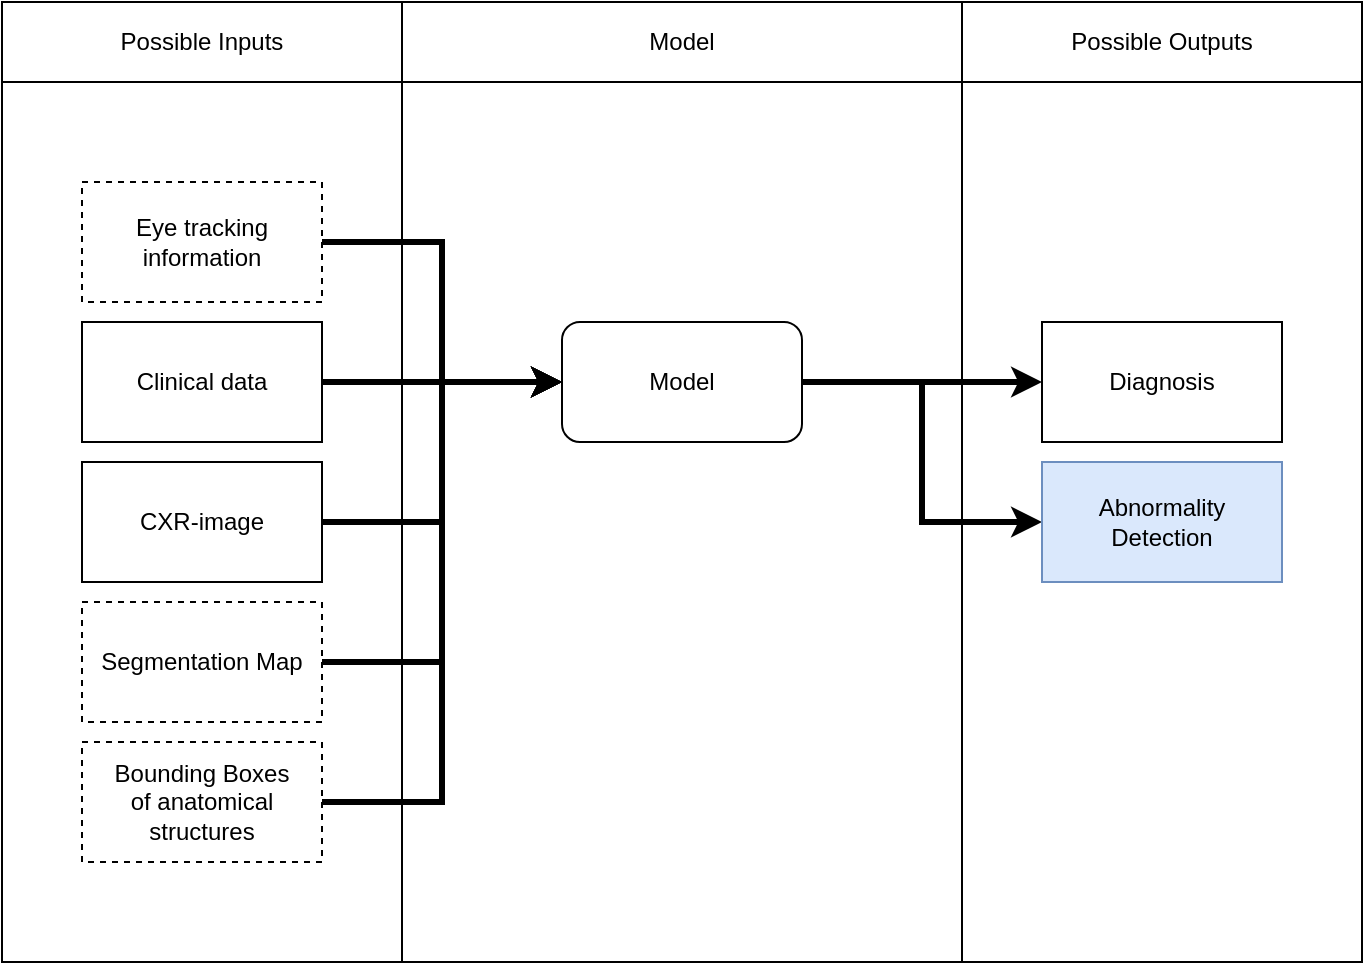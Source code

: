 <mxfile version="16.5.1" type="device"><diagram id="KltPp3dyEmectdENogH8" name="Page-1"><mxGraphModel dx="1102" dy="1025" grid="1" gridSize="10" guides="1" tooltips="1" connect="1" arrows="1" fold="1" page="1" pageScale="1" pageWidth="827" pageHeight="1169" math="0" shadow="0"><root><mxCell id="0"/><mxCell id="1" parent="0"/><mxCell id="TfctLe7-XMXhmqrToNes-45" value="" style="shape=table;html=1;whiteSpace=wrap;startSize=0;container=1;collapsible=0;childLayout=tableLayout;" parent="1" vertex="1"><mxGeometry x="80" y="120" width="680" height="480" as="geometry"/></mxCell><mxCell id="TfctLe7-XMXhmqrToNes-46" value="" style="shape=partialRectangle;html=1;whiteSpace=wrap;collapsible=0;dropTarget=0;pointerEvents=0;fillColor=none;top=0;left=0;bottom=0;right=0;points=[[0,0.5],[1,0.5]];portConstraint=eastwest;" parent="TfctLe7-XMXhmqrToNes-45" vertex="1"><mxGeometry width="680" height="40" as="geometry"/></mxCell><mxCell id="TfctLe7-XMXhmqrToNes-47" value="Possible Inputs" style="shape=partialRectangle;html=1;whiteSpace=wrap;connectable=0;fillColor=none;top=0;left=0;bottom=0;right=0;overflow=hidden;pointerEvents=1;" parent="TfctLe7-XMXhmqrToNes-46" vertex="1"><mxGeometry width="200" height="40" as="geometry"><mxRectangle width="200" height="40" as="alternateBounds"/></mxGeometry></mxCell><mxCell id="TfctLe7-XMXhmqrToNes-48" value="Model" style="shape=partialRectangle;html=1;whiteSpace=wrap;connectable=0;fillColor=none;top=0;left=0;bottom=0;right=0;overflow=hidden;pointerEvents=1;" parent="TfctLe7-XMXhmqrToNes-46" vertex="1"><mxGeometry x="200" width="280" height="40" as="geometry"><mxRectangle width="280" height="40" as="alternateBounds"/></mxGeometry></mxCell><mxCell id="TfctLe7-XMXhmqrToNes-49" value="Possible Outputs" style="shape=partialRectangle;html=1;whiteSpace=wrap;connectable=0;fillColor=none;top=0;left=0;bottom=0;right=0;overflow=hidden;pointerEvents=1;" parent="TfctLe7-XMXhmqrToNes-46" vertex="1"><mxGeometry x="480" width="200" height="40" as="geometry"><mxRectangle width="200" height="40" as="alternateBounds"/></mxGeometry></mxCell><mxCell id="TfctLe7-XMXhmqrToNes-50" value="" style="shape=partialRectangle;html=1;whiteSpace=wrap;collapsible=0;dropTarget=0;pointerEvents=0;fillColor=none;top=0;left=0;bottom=0;right=0;points=[[0,0.5],[1,0.5]];portConstraint=eastwest;" parent="TfctLe7-XMXhmqrToNes-45" vertex="1"><mxGeometry y="40" width="680" height="440" as="geometry"/></mxCell><mxCell id="TfctLe7-XMXhmqrToNes-51" value="" style="shape=partialRectangle;html=1;whiteSpace=wrap;connectable=0;fillColor=none;top=0;left=0;bottom=0;right=0;overflow=hidden;pointerEvents=1;" parent="TfctLe7-XMXhmqrToNes-50" vertex="1"><mxGeometry width="200" height="440" as="geometry"><mxRectangle width="200" height="440" as="alternateBounds"/></mxGeometry></mxCell><mxCell id="TfctLe7-XMXhmqrToNes-52" value="" style="shape=partialRectangle;html=1;whiteSpace=wrap;connectable=0;fillColor=none;top=0;left=0;bottom=0;right=0;overflow=hidden;pointerEvents=1;strokeColor=none;" parent="TfctLe7-XMXhmqrToNes-50" vertex="1"><mxGeometry x="200" width="280" height="440" as="geometry"><mxRectangle width="280" height="440" as="alternateBounds"/></mxGeometry></mxCell><mxCell id="TfctLe7-XMXhmqrToNes-53" value="" style="shape=partialRectangle;html=1;whiteSpace=wrap;connectable=0;fillColor=none;top=0;left=0;bottom=0;right=0;overflow=hidden;pointerEvents=1;" parent="TfctLe7-XMXhmqrToNes-50" vertex="1"><mxGeometry x="480" width="200" height="440" as="geometry"><mxRectangle width="200" height="440" as="alternateBounds"/></mxGeometry></mxCell><mxCell id="TfctLe7-XMXhmqrToNes-70" style="edgeStyle=orthogonalEdgeStyle;rounded=0;orthogonalLoop=1;jettySize=auto;html=1;strokeWidth=3;" parent="1" source="TfctLe7-XMXhmqrToNes-16" target="TfctLe7-XMXhmqrToNes-21" edge="1"><mxGeometry relative="1" as="geometry"/></mxCell><mxCell id="TfctLe7-XMXhmqrToNes-71" style="edgeStyle=orthogonalEdgeStyle;rounded=0;orthogonalLoop=1;jettySize=auto;html=1;entryX=0;entryY=0.5;entryDx=0;entryDy=0;strokeWidth=3;" parent="1" source="TfctLe7-XMXhmqrToNes-16" target="TfctLe7-XMXhmqrToNes-23" edge="1"><mxGeometry relative="1" as="geometry"/></mxCell><mxCell id="TfctLe7-XMXhmqrToNes-16" value="Model" style="rounded=1;whiteSpace=wrap;html=1;" parent="1" vertex="1"><mxGeometry x="360" y="280" width="120" height="60" as="geometry"/></mxCell><mxCell id="TfctLe7-XMXhmqrToNes-60" style="edgeStyle=orthogonalEdgeStyle;rounded=0;orthogonalLoop=1;jettySize=auto;html=1;exitX=1;exitY=0.5;exitDx=0;exitDy=0;entryX=0;entryY=0.5;entryDx=0;entryDy=0;strokeWidth=3;" parent="1" source="TfctLe7-XMXhmqrToNes-18" target="TfctLe7-XMXhmqrToNes-16" edge="1"><mxGeometry relative="1" as="geometry"/></mxCell><mxCell id="TfctLe7-XMXhmqrToNes-18" value="Eye tracking information" style="rounded=0;whiteSpace=wrap;html=1;dashed=1;" parent="1" vertex="1"><mxGeometry x="120" y="210" width="120" height="60" as="geometry"/></mxCell><mxCell id="TfctLe7-XMXhmqrToNes-61" style="edgeStyle=orthogonalEdgeStyle;rounded=0;orthogonalLoop=1;jettySize=auto;html=1;exitX=1;exitY=0.5;exitDx=0;exitDy=0;strokeWidth=3;" parent="1" source="TfctLe7-XMXhmqrToNes-19" edge="1"><mxGeometry relative="1" as="geometry"><mxPoint x="360" y="310" as="targetPoint"/></mxGeometry></mxCell><mxCell id="TfctLe7-XMXhmqrToNes-19" value="Clinical data" style="rounded=0;whiteSpace=wrap;html=1;" parent="1" vertex="1"><mxGeometry x="120" y="280" width="120" height="60" as="geometry"/></mxCell><mxCell id="TfctLe7-XMXhmqrToNes-63" style="edgeStyle=orthogonalEdgeStyle;rounded=0;orthogonalLoop=1;jettySize=auto;html=1;exitX=1;exitY=0.5;exitDx=0;exitDy=0;entryX=0;entryY=0.5;entryDx=0;entryDy=0;strokeWidth=3;" parent="1" source="TfctLe7-XMXhmqrToNes-20" target="TfctLe7-XMXhmqrToNes-16" edge="1"><mxGeometry relative="1" as="geometry"/></mxCell><mxCell id="TfctLe7-XMXhmqrToNes-20" value="CXR-image" style="rounded=0;whiteSpace=wrap;html=1;" parent="1" vertex="1"><mxGeometry x="120" y="350" width="120" height="60" as="geometry"/></mxCell><mxCell id="TfctLe7-XMXhmqrToNes-21" value="Diagnosis" style="rounded=0;whiteSpace=wrap;html=1;" parent="1" vertex="1"><mxGeometry x="600" y="280" width="120" height="60" as="geometry"/></mxCell><mxCell id="TfctLe7-XMXhmqrToNes-23" value="Abnormality &lt;br&gt;Detection" style="rounded=0;whiteSpace=wrap;html=1;fillColor=#dae8fc;strokeColor=#6c8ebf;" parent="1" vertex="1"><mxGeometry x="600" y="350" width="120" height="60" as="geometry"/></mxCell><mxCell id="TfctLe7-XMXhmqrToNes-64" style="edgeStyle=orthogonalEdgeStyle;rounded=0;orthogonalLoop=1;jettySize=auto;html=1;entryX=0;entryY=0.5;entryDx=0;entryDy=0;strokeWidth=3;" parent="1" source="TfctLe7-XMXhmqrToNes-30" target="TfctLe7-XMXhmqrToNes-16" edge="1"><mxGeometry relative="1" as="geometry"/></mxCell><mxCell id="TfctLe7-XMXhmqrToNes-30" value="Segmentation Map" style="rounded=0;whiteSpace=wrap;html=1;dashed=1;" parent="1" vertex="1"><mxGeometry x="120" y="420" width="120" height="60" as="geometry"/></mxCell><mxCell id="LhgXZ9gNfTBwFN-iXfKy-2" style="edgeStyle=orthogonalEdgeStyle;rounded=0;orthogonalLoop=1;jettySize=auto;html=1;entryX=0;entryY=0.5;entryDx=0;entryDy=0;strokeWidth=3;" parent="1" source="LhgXZ9gNfTBwFN-iXfKy-1" target="TfctLe7-XMXhmqrToNes-16" edge="1"><mxGeometry relative="1" as="geometry"/></mxCell><mxCell id="LhgXZ9gNfTBwFN-iXfKy-1" value="Bounding Boxes of&amp;nbsp;anatomical structures" style="rounded=0;whiteSpace=wrap;html=1;dashed=1;" parent="1" vertex="1"><mxGeometry x="120" y="490" width="120" height="60" as="geometry"/></mxCell></root></mxGraphModel></diagram></mxfile>